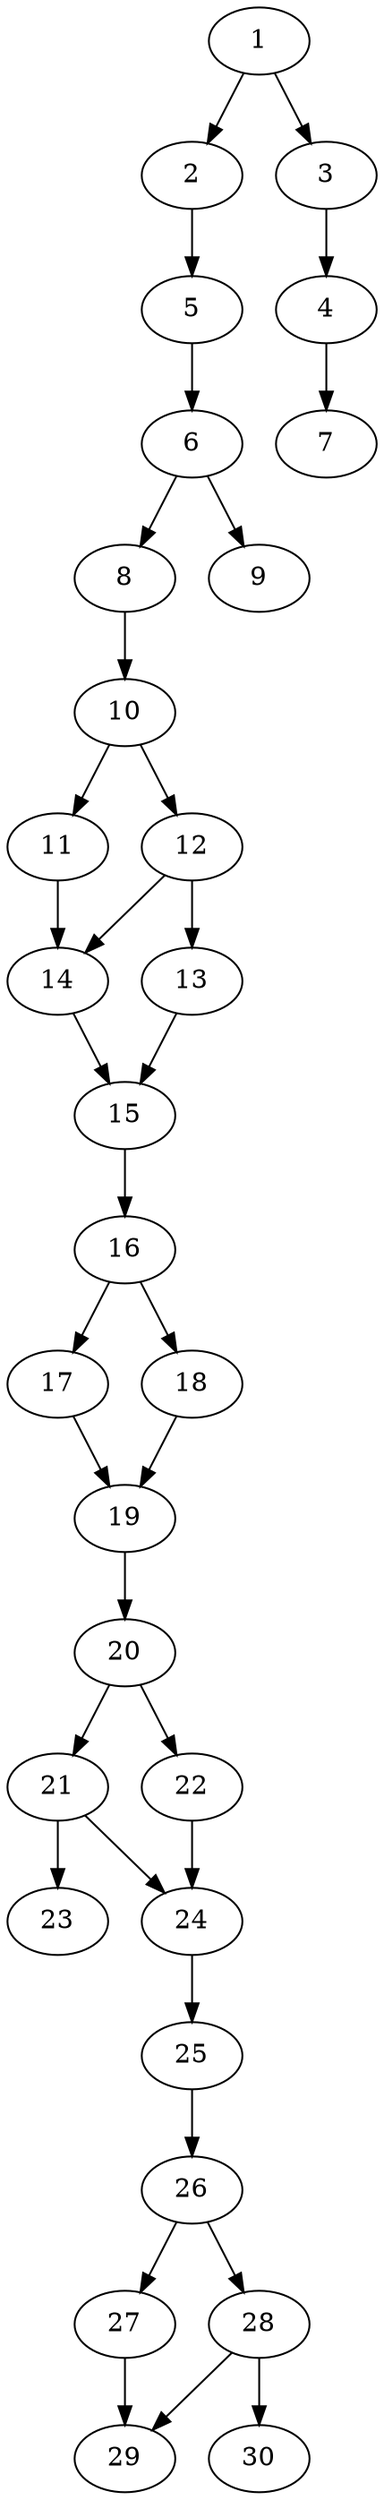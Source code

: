 // DAG automatically generated by daggen at Thu Oct  3 14:04:19 2019
// ./daggen --dot -n 30 --ccr 0.5 --fat 0.3 --regular 0.7 --density 0.6 --mindata 5242880 --maxdata 52428800 
digraph G {
  1 [size="27875328", alpha="0.19", expect_size="13937664"] 
  1 -> 2 [size ="13937664"]
  1 -> 3 [size ="13937664"]
  2 [size="48803840", alpha="0.19", expect_size="24401920"] 
  2 -> 5 [size ="24401920"]
  3 [size="63072256", alpha="0.03", expect_size="31536128"] 
  3 -> 4 [size ="31536128"]
  4 [size="73385984", alpha="0.14", expect_size="36692992"] 
  4 -> 7 [size ="36692992"]
  5 [size="76423168", alpha="0.09", expect_size="38211584"] 
  5 -> 6 [size ="38211584"]
  6 [size="44349440", alpha="0.09", expect_size="22174720"] 
  6 -> 8 [size ="22174720"]
  6 -> 9 [size ="22174720"]
  7 [size="24514560", alpha="0.18", expect_size="12257280"] 
  8 [size="64897024", alpha="0.19", expect_size="32448512"] 
  8 -> 10 [size ="32448512"]
  9 [size="84561920", alpha="0.14", expect_size="42280960"] 
  10 [size="96679936", alpha="0.05", expect_size="48339968"] 
  10 -> 11 [size ="48339968"]
  10 -> 12 [size ="48339968"]
  11 [size="72376320", alpha="0.09", expect_size="36188160"] 
  11 -> 14 [size ="36188160"]
  12 [size="66041856", alpha="0.01", expect_size="33020928"] 
  12 -> 13 [size ="33020928"]
  12 -> 14 [size ="33020928"]
  13 [size="59709440", alpha="0.19", expect_size="29854720"] 
  13 -> 15 [size ="29854720"]
  14 [size="76222464", alpha="0.02", expect_size="38111232"] 
  14 -> 15 [size ="38111232"]
  15 [size="46354432", alpha="0.16", expect_size="23177216"] 
  15 -> 16 [size ="23177216"]
  16 [size="87220224", alpha="0.05", expect_size="43610112"] 
  16 -> 17 [size ="43610112"]
  16 -> 18 [size ="43610112"]
  17 [size="36935680", alpha="0.07", expect_size="18467840"] 
  17 -> 19 [size ="18467840"]
  18 [size="26976256", alpha="0.01", expect_size="13488128"] 
  18 -> 19 [size ="13488128"]
  19 [size="22214656", alpha="0.12", expect_size="11107328"] 
  19 -> 20 [size ="11107328"]
  20 [size="87306240", alpha="0.04", expect_size="43653120"] 
  20 -> 21 [size ="43653120"]
  20 -> 22 [size ="43653120"]
  21 [size="14956544", alpha="0.20", expect_size="7478272"] 
  21 -> 23 [size ="7478272"]
  21 -> 24 [size ="7478272"]
  22 [size="59658240", alpha="0.04", expect_size="29829120"] 
  22 -> 24 [size ="29829120"]
  23 [size="66144256", alpha="0.19", expect_size="33072128"] 
  24 [size="61165568", alpha="0.07", expect_size="30582784"] 
  24 -> 25 [size ="30582784"]
  25 [size="69359616", alpha="0.09", expect_size="34679808"] 
  25 -> 26 [size ="34679808"]
  26 [size="48351232", alpha="0.18", expect_size="24175616"] 
  26 -> 27 [size ="24175616"]
  26 -> 28 [size ="24175616"]
  27 [size="70729728", alpha="0.11", expect_size="35364864"] 
  27 -> 29 [size ="35364864"]
  28 [size="103886848", alpha="0.15", expect_size="51943424"] 
  28 -> 29 [size ="51943424"]
  28 -> 30 [size ="51943424"]
  29 [size="12967936", alpha="0.14", expect_size="6483968"] 
  30 [size="71084032", alpha="0.12", expect_size="35542016"] 
}
